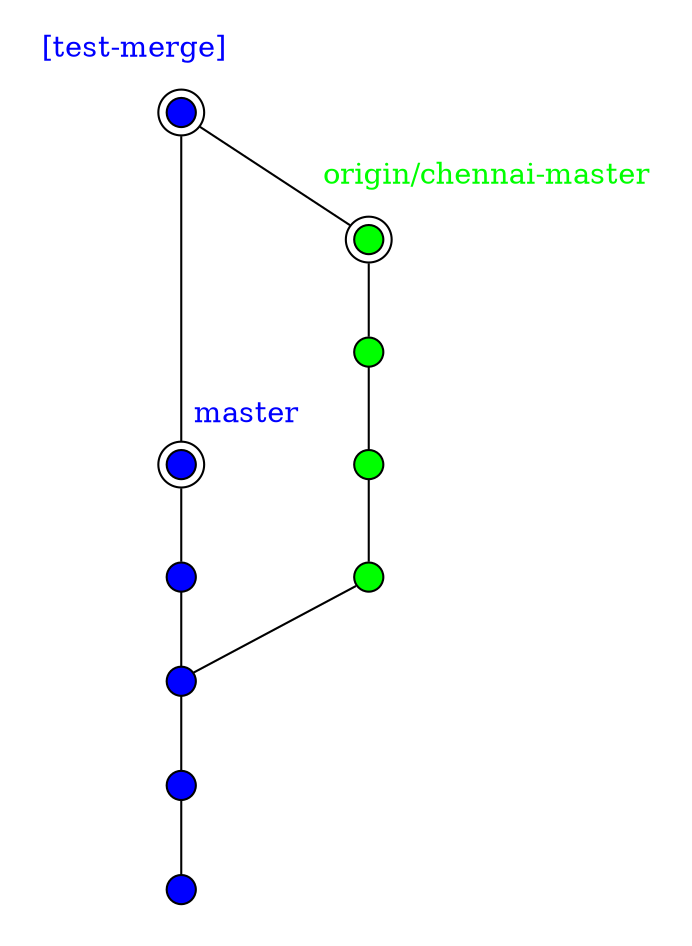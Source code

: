 digraph G {
    rankdir = BT
    splines=false
    nodesep = 1.0
    edge [dir=none]

    node[shape=circle, style=filled, width=0.2, fixedsize=true, label=""]

    subgraph cluster1 {
        label="origin/chennai-master"; fontcolor=green
        labelloc=b
        color=white
        node[fillcolor=green]
        t -> u [weight=50]
        u -> v [weight=50]
        w [shape=doublecircle]
        v -> w [weight=50]
    }

    subgraph cluster2 {
        label="[test-merge]"; fontcolor=blue
        labelloc=b
        color=white
        node[fillcolor=blue]
        a -> b -> c
        c -> d [weight=50]
        d -> e [weight=50]
        mc [shape=doublecircle]
        e [shape=doublecircle, label="              master\n\n\n\n", fontcolor=blue]
        e -> mc [minlen=3,weight=50]
    }

    c -> t

    w -> mc

}
